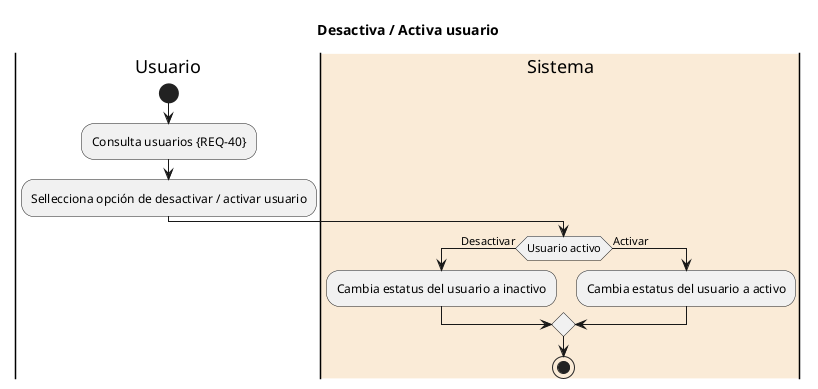 @startuml Desactiva / Activa usuario
title Desactiva / Activa usuario

|Usuario|
start
:Consulta usuarios {REQ-40};
:Sellecciona opción de desactivar / activar usuario;

|#AntiqueWhite|Sistema|
if (Usuario activo) then (Desactivar)
  :Cambia estatus del usuario a inactivo;
else (Activar)
  :Cambia estatus del usuario a activo;
endif

stop

@enduml
